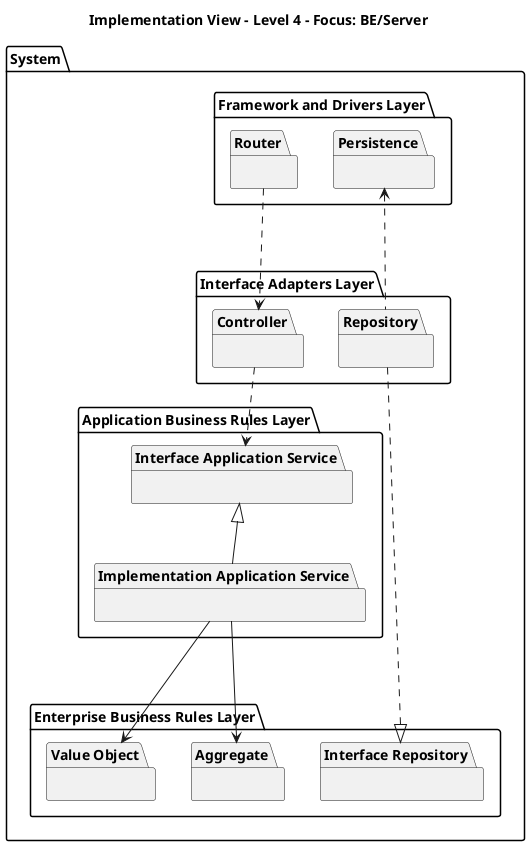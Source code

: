 @startuml
title Implementation View - Level 4 - Focus: BE/Server
top to bottom direction

package System{

    package "Framework and Drivers Layer"{
        package "Router"{
        }
        package "Persistence"{
        }
'        package "Weather Service Gateway"{
 '       }
'        package "Smart Device Gateway"{
 '       }
    }

    package "Interface Adapters Layer"{
            package "Controller"{
            }
            package "Repository"{
            }
  '          package "Weather Service Manager"{
   '         }
  '          package "Smart Device Manager"{
   '         }
        }

    package "Application Business Rules Layer"{
            package "Implementation Application Service"{
            }
            package "Interface Application Service"{
            }
        }

    package "Enterprise Business Rules Layer"{
            package "Aggregate"{
            }
            package "Interface Repository"{
            }
            package "Value Object"{
            }
     '       package "Interface Weather Service Manager"{
     '       }
     '       package "Interface Smart Device Manager"{
     '       }

        }

    "Router" .-down.> "Controller"
    "Controller" ..> "Interface Application Service"
    "Interface Application Service" <|-down- "Implementation Application Service"
    "Implementation Application Service" ---down> "Aggregate"
    "Implementation Application Service" -> "Value Object"

    "Persistence" <.. "Repository"
    "Repository" ..|> "Interface Repository"

 '   "Weather Service Gateway" <.. "Weather Service Manager"
 '   "Weather Service Manager" ..|> "Interface Weather Service Manager"

 '   "Smart Device Gateway" <.. "Smart Device Manager"
 '   "Smart Device Manager" ..> "Interface Smart Device Manager"
}
@enduml